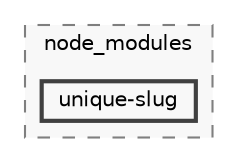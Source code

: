 digraph "backend/node_modules/unique-slug"
{
 // LATEX_PDF_SIZE
  bgcolor="transparent";
  edge [fontname=Helvetica,fontsize=10,labelfontname=Helvetica,labelfontsize=10];
  node [fontname=Helvetica,fontsize=10,shape=box,height=0.2,width=0.4];
  compound=true
  subgraph clusterdir_86dbea9de526ba50b112ba867d8b4b1f {
    graph [ bgcolor="#f8f8f8", pencolor="grey50", label="node_modules", fontname=Helvetica,fontsize=10 style="filled,dashed", URL="dir_86dbea9de526ba50b112ba867d8b4b1f.html",tooltip=""]
  dir_806fc973f1f0f59972c7be5d708d4fc8 [label="unique-slug", fillcolor="#f8f8f8", color="grey25", style="filled,bold", URL="dir_806fc973f1f0f59972c7be5d708d4fc8.html",tooltip=""];
  }
}
